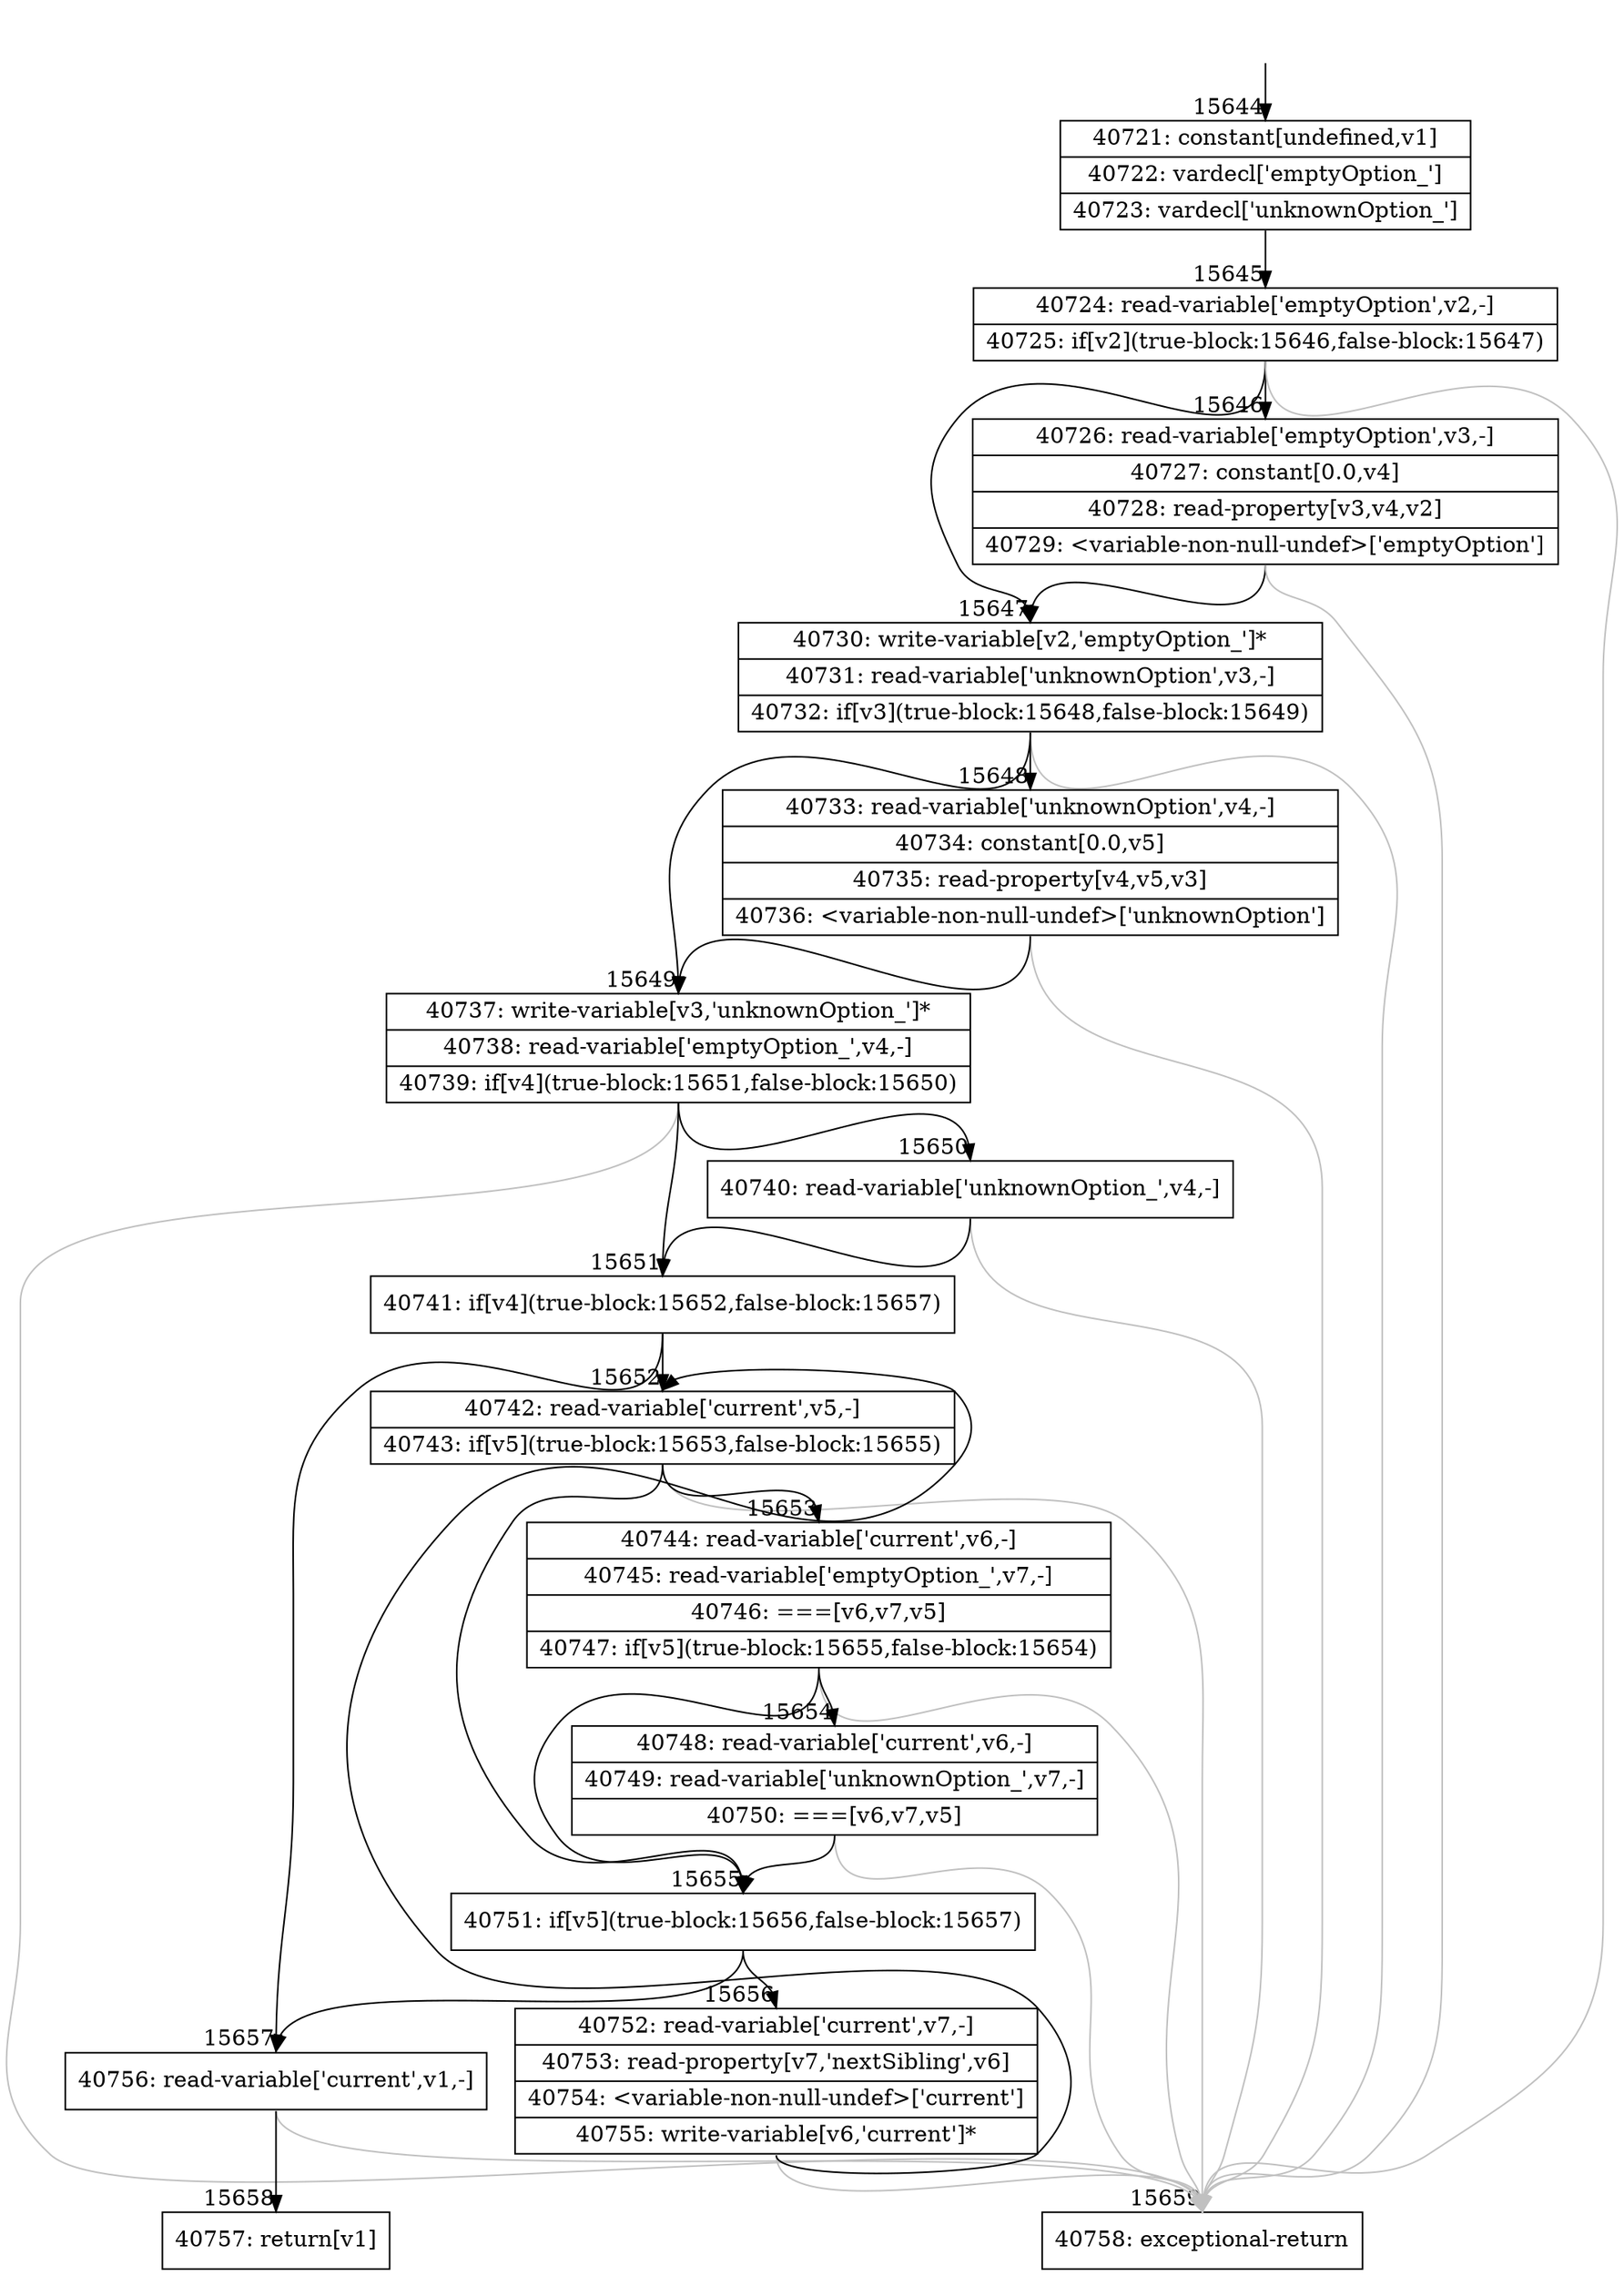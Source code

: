 digraph {
rankdir="TD"
BB_entry1262[shape=none,label=""];
BB_entry1262 -> BB15644 [tailport=s, headport=n, headlabel="    15644"]
BB15644 [shape=record label="{40721: constant[undefined,v1]|40722: vardecl['emptyOption_']|40723: vardecl['unknownOption_']}" ] 
BB15644 -> BB15645 [tailport=s, headport=n, headlabel="      15645"]
BB15645 [shape=record label="{40724: read-variable['emptyOption',v2,-]|40725: if[v2](true-block:15646,false-block:15647)}" ] 
BB15645 -> BB15647 [tailport=s, headport=n, headlabel="      15647"]
BB15645 -> BB15646 [tailport=s, headport=n, headlabel="      15646"]
BB15645 -> BB15659 [tailport=s, headport=n, color=gray, headlabel="      15659"]
BB15646 [shape=record label="{40726: read-variable['emptyOption',v3,-]|40727: constant[0.0,v4]|40728: read-property[v3,v4,v2]|40729: \<variable-non-null-undef\>['emptyOption']}" ] 
BB15646 -> BB15647 [tailport=s, headport=n]
BB15646 -> BB15659 [tailport=s, headport=n, color=gray]
BB15647 [shape=record label="{40730: write-variable[v2,'emptyOption_']*|40731: read-variable['unknownOption',v3,-]|40732: if[v3](true-block:15648,false-block:15649)}" ] 
BB15647 -> BB15649 [tailport=s, headport=n, headlabel="      15649"]
BB15647 -> BB15648 [tailport=s, headport=n, headlabel="      15648"]
BB15647 -> BB15659 [tailport=s, headport=n, color=gray]
BB15648 [shape=record label="{40733: read-variable['unknownOption',v4,-]|40734: constant[0.0,v5]|40735: read-property[v4,v5,v3]|40736: \<variable-non-null-undef\>['unknownOption']}" ] 
BB15648 -> BB15649 [tailport=s, headport=n]
BB15648 -> BB15659 [tailport=s, headport=n, color=gray]
BB15649 [shape=record label="{40737: write-variable[v3,'unknownOption_']*|40738: read-variable['emptyOption_',v4,-]|40739: if[v4](true-block:15651,false-block:15650)}" ] 
BB15649 -> BB15651 [tailport=s, headport=n, headlabel="      15651"]
BB15649 -> BB15650 [tailport=s, headport=n, headlabel="      15650"]
BB15649 -> BB15659 [tailport=s, headport=n, color=gray]
BB15650 [shape=record label="{40740: read-variable['unknownOption_',v4,-]}" ] 
BB15650 -> BB15651 [tailport=s, headport=n]
BB15650 -> BB15659 [tailport=s, headport=n, color=gray]
BB15651 [shape=record label="{40741: if[v4](true-block:15652,false-block:15657)}" ] 
BB15651 -> BB15652 [tailport=s, headport=n, headlabel="      15652"]
BB15651 -> BB15657 [tailport=s, headport=n, headlabel="      15657"]
BB15652 [shape=record label="{40742: read-variable['current',v5,-]|40743: if[v5](true-block:15653,false-block:15655)}" ] 
BB15652 -> BB15655 [tailport=s, headport=n, headlabel="      15655"]
BB15652 -> BB15653 [tailport=s, headport=n, headlabel="      15653"]
BB15652 -> BB15659 [tailport=s, headport=n, color=gray]
BB15653 [shape=record label="{40744: read-variable['current',v6,-]|40745: read-variable['emptyOption_',v7,-]|40746: ===[v6,v7,v5]|40747: if[v5](true-block:15655,false-block:15654)}" ] 
BB15653 -> BB15655 [tailport=s, headport=n]
BB15653 -> BB15654 [tailport=s, headport=n, headlabel="      15654"]
BB15653 -> BB15659 [tailport=s, headport=n, color=gray]
BB15654 [shape=record label="{40748: read-variable['current',v6,-]|40749: read-variable['unknownOption_',v7,-]|40750: ===[v6,v7,v5]}" ] 
BB15654 -> BB15655 [tailport=s, headport=n]
BB15654 -> BB15659 [tailport=s, headport=n, color=gray]
BB15655 [shape=record label="{40751: if[v5](true-block:15656,false-block:15657)}" ] 
BB15655 -> BB15656 [tailport=s, headport=n, headlabel="      15656"]
BB15655 -> BB15657 [tailport=s, headport=n]
BB15656 [shape=record label="{40752: read-variable['current',v7,-]|40753: read-property[v7,'nextSibling',v6]|40754: \<variable-non-null-undef\>['current']|40755: write-variable[v6,'current']*}" ] 
BB15656 -> BB15652 [tailport=s, headport=n]
BB15656 -> BB15659 [tailport=s, headport=n, color=gray]
BB15657 [shape=record label="{40756: read-variable['current',v1,-]}" ] 
BB15657 -> BB15658 [tailport=s, headport=n, headlabel="      15658"]
BB15657 -> BB15659 [tailport=s, headport=n, color=gray]
BB15658 [shape=record label="{40757: return[v1]}" ] 
BB15659 [shape=record label="{40758: exceptional-return}" ] 
//#$~ 26354
}
